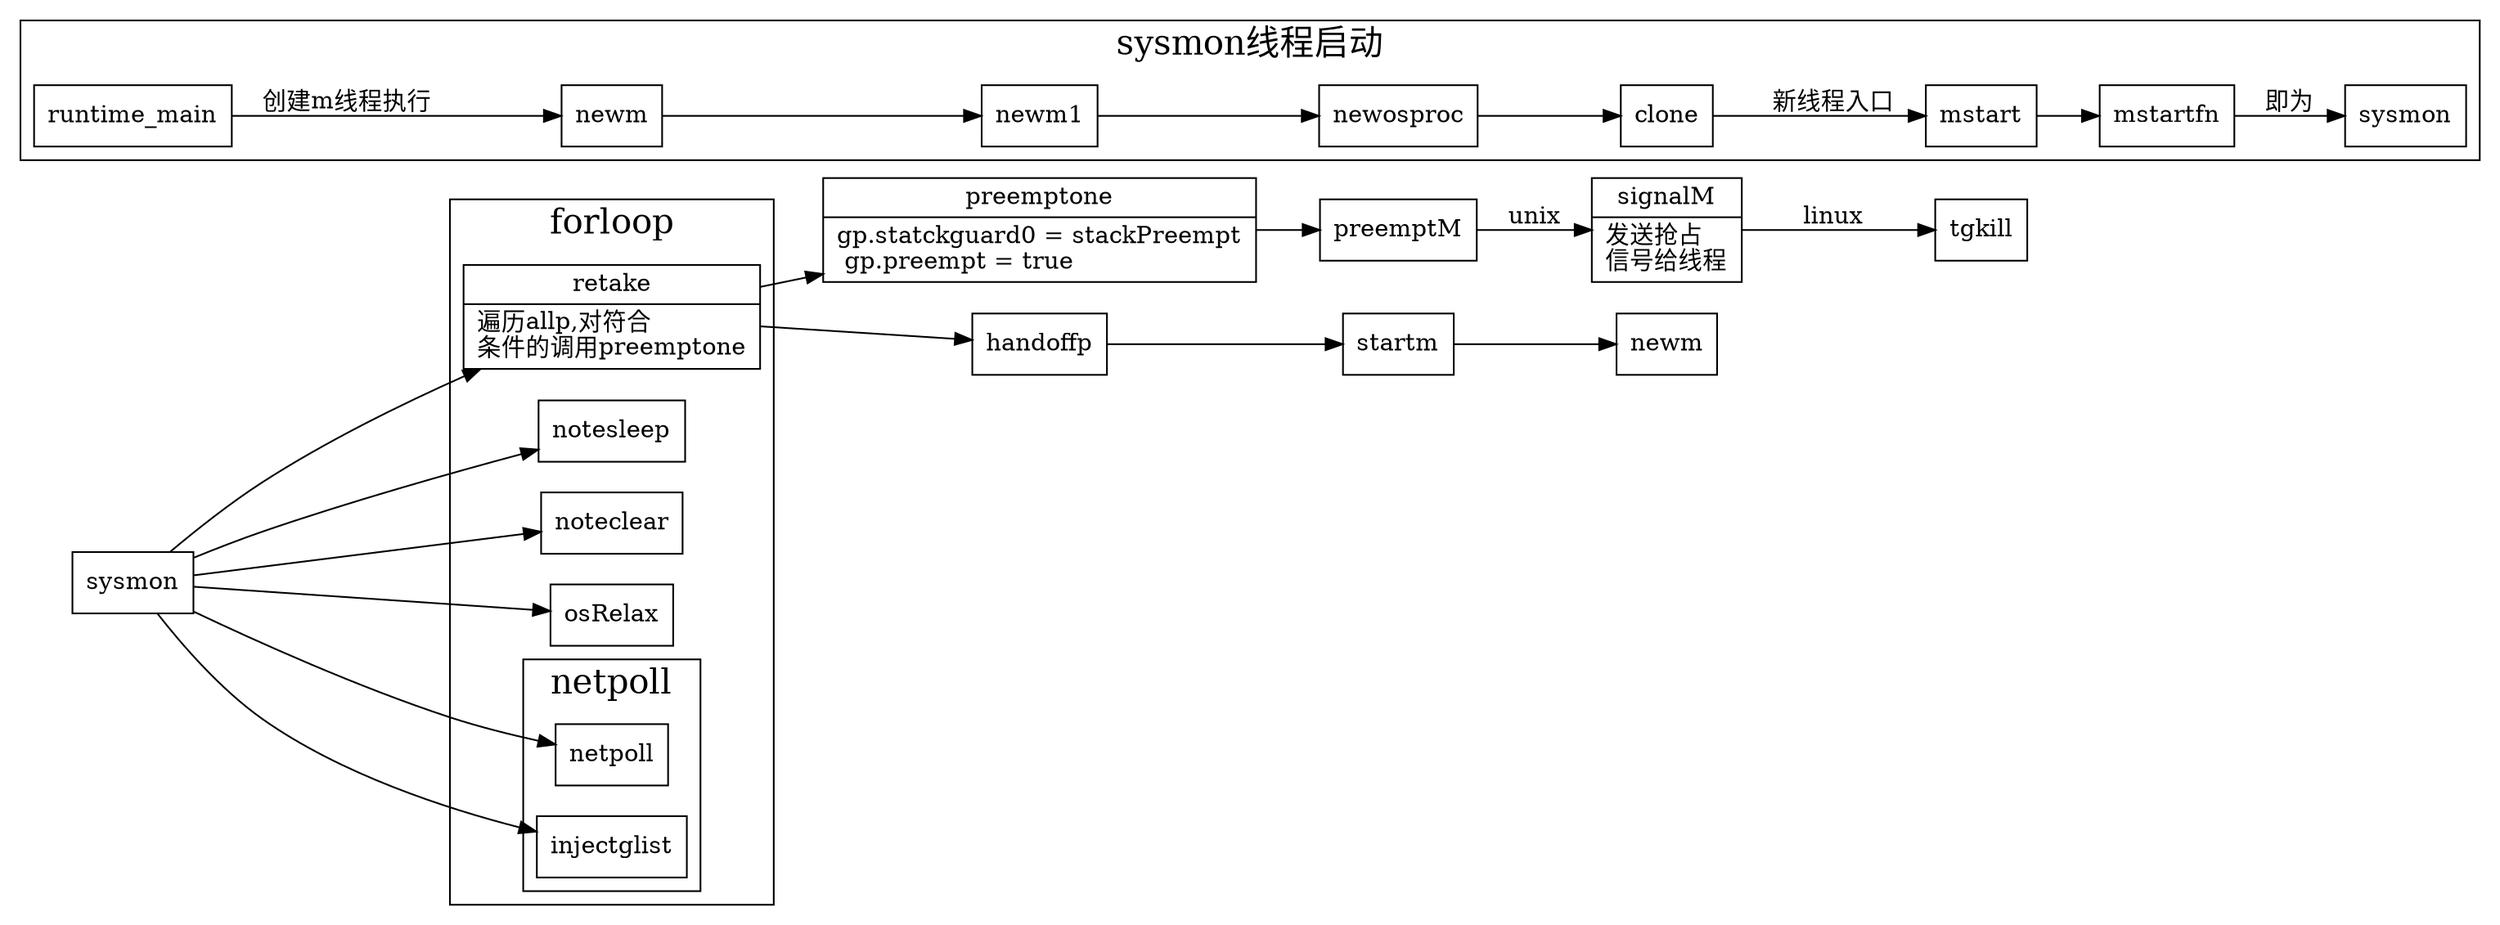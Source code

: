 digraph sysmon {
  node[shape=box];
  newrank=true;
  rankdir=LR;
  retake[shape="record";
    label="{{
      retake|
        遍历allp,对符合\l条件的调用preemptone\l
    }}";
  ];
  preemptone[shape="record";
    label="{{
      preemptone|
        gp.statckguard0 = stackPreempt\l
        gp.preempt = true\l
    }}";
  ];
  subgraph cluster_sysmon {
    graph[label="sysmon线程启动";fontsize=20;];
    runtime_main -> newm [label="创建m线程执行"];
    newm -> newm1 -> newosproc -> clone
    clone -> mstart[label="新线程入口"];
    mstart -> mstartfn;
    mstartfn -> sysmon[label="即为"];
  };
  fn_sysmon[label="sysmon"]
  subgraph cluster_forloop{
    graph[label="forloop";fontsize=20;];
    notesleep;
    noteclear;
    retake;
    osRelax;
    subgraph cluster_netpoll {
      graph[label="netpoll";fontsize=20;];
      netpoll;
      injectglist;
    }
  }
  fn_sysmon -> {
    notesleep;
    noteclear;
    retake;
    netpoll;
    injectglist;
    osRelax;
  }

  retake -> {
    handoffp;
    preemptone;
  }
  preemptone -> preemptM;
  preemptM -> signalM[label="unix"];
  signalM[shape="record";
    label="{{
      signalM|
        发送抢占\l信号给线程\l
    }}";
  ];
  signalM -> tgkill[label="linux"];
  newm2[label="newm"];
  handoffp -> startm -> newm2;
}
